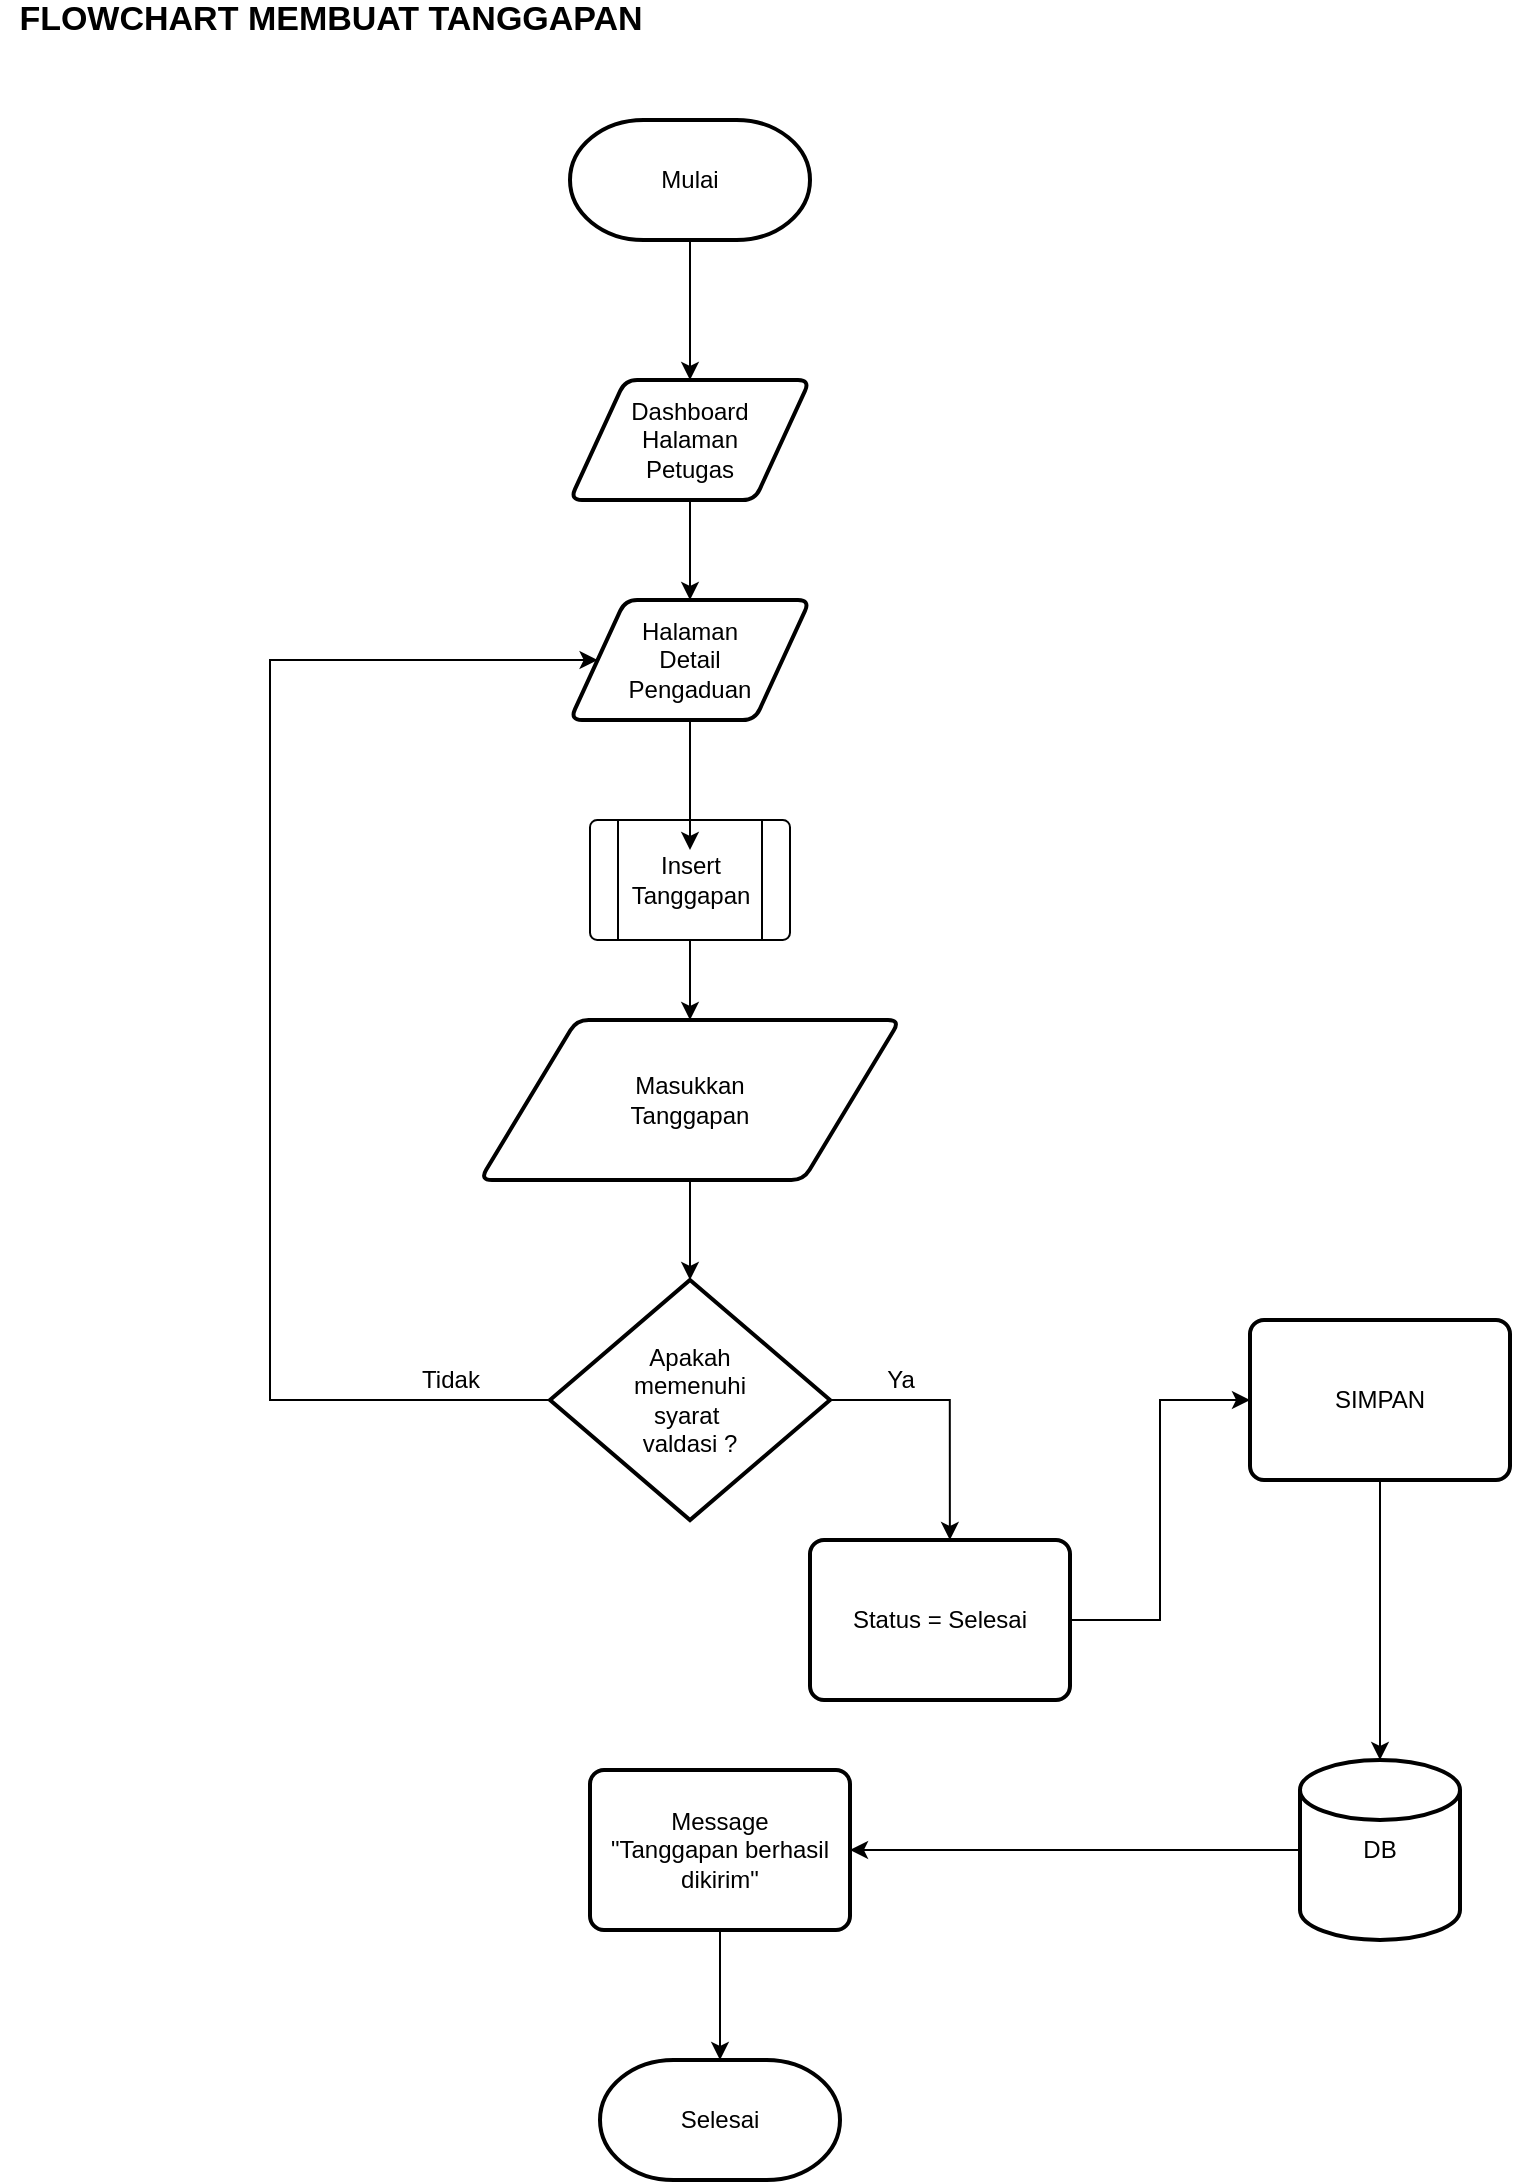 <mxfile version="12.9.10" type="device"><diagram id="C5RBs43oDa-KdzZeNtuy" name="Page-1"><mxGraphModel dx="1021" dy="554" grid="1" gridSize="10" guides="1" tooltips="1" connect="1" arrows="1" fold="1" page="1" pageScale="1" pageWidth="827" pageHeight="1169" math="0" shadow="0"><root><mxCell id="WIyWlLk6GJQsqaUBKTNV-0"/><mxCell id="WIyWlLk6GJQsqaUBKTNV-1" parent="WIyWlLk6GJQsqaUBKTNV-0"/><mxCell id="OCHDClbWpU-l9dmNrM_P-1" value="&lt;font style=&quot;font-size: 17px&quot;&gt;FLOWCHART MEMBUAT TANGGAPAN&lt;/font&gt;" style="text;html=1;align=center;verticalAlign=middle;resizable=0;points=[];autosize=1;strokeWidth=1;fontStyle=1" parent="WIyWlLk6GJQsqaUBKTNV-1" vertex="1"><mxGeometry x="55" y="60" width="330" height="20" as="geometry"/></mxCell><mxCell id="SUGRmFx32mv6AX5TPoFI-1" value="" style="edgeStyle=orthogonalEdgeStyle;rounded=0;orthogonalLoop=1;jettySize=auto;html=1;" edge="1" parent="WIyWlLk6GJQsqaUBKTNV-1" source="OCHDClbWpU-l9dmNrM_P-4" target="SUGRmFx32mv6AX5TPoFI-0"><mxGeometry relative="1" as="geometry"/></mxCell><mxCell id="OCHDClbWpU-l9dmNrM_P-4" value="Dashboard&lt;br&gt;Halaman&lt;br&gt;Petugas" style="shape=parallelogram;html=1;strokeWidth=2;perimeter=parallelogramPerimeter;whiteSpace=wrap;rounded=1;arcSize=12;size=0.23;align=center;" parent="WIyWlLk6GJQsqaUBKTNV-1" vertex="1"><mxGeometry x="340" y="250" width="120" height="60" as="geometry"/></mxCell><mxCell id="OCHDClbWpU-l9dmNrM_P-6" value="" style="edgeStyle=orthogonalEdgeStyle;rounded=0;orthogonalLoop=1;jettySize=auto;html=1;align=center;" parent="WIyWlLk6GJQsqaUBKTNV-1" source="OCHDClbWpU-l9dmNrM_P-5" target="OCHDClbWpU-l9dmNrM_P-4" edge="1"><mxGeometry relative="1" as="geometry"><Array as="points"><mxPoint x="400" y="230"/><mxPoint x="400" y="230"/></Array></mxGeometry></mxCell><mxCell id="OCHDClbWpU-l9dmNrM_P-5" value="Mulai" style="strokeWidth=2;html=1;shape=mxgraph.flowchart.terminator;whiteSpace=wrap;align=center;" parent="WIyWlLk6GJQsqaUBKTNV-1" vertex="1"><mxGeometry x="340" y="120" width="120" height="60" as="geometry"/></mxCell><mxCell id="OCHDClbWpU-l9dmNrM_P-12" value="" style="edgeStyle=orthogonalEdgeStyle;rounded=0;orthogonalLoop=1;jettySize=auto;html=1;align=center;" parent="WIyWlLk6GJQsqaUBKTNV-1" source="OCHDClbWpU-l9dmNrM_P-9" target="OCHDClbWpU-l9dmNrM_P-11" edge="1"><mxGeometry relative="1" as="geometry"/></mxCell><mxCell id="OCHDClbWpU-l9dmNrM_P-9" value="Masukkan&lt;br&gt;Tanggapan" style="shape=parallelogram;html=1;strokeWidth=2;perimeter=parallelogramPerimeter;whiteSpace=wrap;rounded=1;arcSize=12;size=0.23;align=center;" parent="WIyWlLk6GJQsqaUBKTNV-1" vertex="1"><mxGeometry x="295" y="570" width="210" height="80" as="geometry"/></mxCell><mxCell id="OCHDClbWpU-l9dmNrM_P-14" value="" style="edgeStyle=orthogonalEdgeStyle;rounded=0;orthogonalLoop=1;jettySize=auto;html=1;" parent="WIyWlLk6GJQsqaUBKTNV-1" source="OCHDClbWpU-l9dmNrM_P-11" target="SUGRmFx32mv6AX5TPoFI-0" edge="1"><mxGeometry relative="1" as="geometry"><mxPoint x="320" y="400" as="targetPoint"/><Array as="points"><mxPoint x="190" y="760"/><mxPoint x="190" y="390"/></Array></mxGeometry></mxCell><mxCell id="SUGRmFx32mv6AX5TPoFI-6" value="" style="edgeStyle=orthogonalEdgeStyle;rounded=0;orthogonalLoop=1;jettySize=auto;html=1;entryX=0.538;entryY=0;entryDx=0;entryDy=0;entryPerimeter=0;" edge="1" parent="WIyWlLk6GJQsqaUBKTNV-1" source="OCHDClbWpU-l9dmNrM_P-11" target="SUGRmFx32mv6AX5TPoFI-4"><mxGeometry relative="1" as="geometry"><mxPoint x="530" y="820" as="targetPoint"/><Array as="points"><mxPoint x="530" y="760"/></Array></mxGeometry></mxCell><mxCell id="OCHDClbWpU-l9dmNrM_P-11" value="Apakah&lt;br&gt;memenuhi&lt;br&gt;syarat&amp;nbsp;&lt;br&gt;valdasi ?" style="strokeWidth=2;html=1;shape=mxgraph.flowchart.decision;whiteSpace=wrap;align=center;" parent="WIyWlLk6GJQsqaUBKTNV-1" vertex="1"><mxGeometry x="330" y="700" width="140" height="120" as="geometry"/></mxCell><mxCell id="OCHDClbWpU-l9dmNrM_P-17" value="Tidak" style="text;html=1;align=center;verticalAlign=middle;resizable=0;points=[];autosize=1;" parent="WIyWlLk6GJQsqaUBKTNV-1" vertex="1"><mxGeometry x="260" y="740" width="40" height="20" as="geometry"/></mxCell><mxCell id="OCHDClbWpU-l9dmNrM_P-22" value="" style="edgeStyle=orthogonalEdgeStyle;rounded=0;orthogonalLoop=1;jettySize=auto;html=1;align=center;" parent="WIyWlLk6GJQsqaUBKTNV-1" source="OCHDClbWpU-l9dmNrM_P-18" target="OCHDClbWpU-l9dmNrM_P-9" edge="1"><mxGeometry relative="1" as="geometry"/></mxCell><mxCell id="OCHDClbWpU-l9dmNrM_P-18" value="" style="verticalLabelPosition=bottom;verticalAlign=top;html=1;shape=process;whiteSpace=wrap;rounded=1;size=0.14;arcSize=6;strokeWidth=1;align=center;" parent="WIyWlLk6GJQsqaUBKTNV-1" vertex="1"><mxGeometry x="350" y="470" width="100" height="60" as="geometry"/></mxCell><mxCell id="OCHDClbWpU-l9dmNrM_P-23" value="Insert &lt;br&gt;Tanggapan" style="text;html=1;align=center;verticalAlign=middle;resizable=0;points=[];autosize=1;" parent="WIyWlLk6GJQsqaUBKTNV-1" vertex="1"><mxGeometry x="365" y="485" width="70" height="30" as="geometry"/></mxCell><mxCell id="OCHDClbWpU-l9dmNrM_P-26" value="" style="edgeStyle=orthogonalEdgeStyle;rounded=0;orthogonalLoop=1;jettySize=auto;html=1;align=center;" parent="WIyWlLk6GJQsqaUBKTNV-1" source="OCHDClbWpU-l9dmNrM_P-24" target="OCHDClbWpU-l9dmNrM_P-25" edge="1"><mxGeometry relative="1" as="geometry"/></mxCell><mxCell id="OCHDClbWpU-l9dmNrM_P-24" value="SIMPAN" style="rounded=1;whiteSpace=wrap;html=1;absoluteArcSize=1;arcSize=14;strokeWidth=2;align=center;" parent="WIyWlLk6GJQsqaUBKTNV-1" vertex="1"><mxGeometry x="680" y="720" width="130" height="80" as="geometry"/></mxCell><mxCell id="OCHDClbWpU-l9dmNrM_P-28" value="" style="edgeStyle=orthogonalEdgeStyle;rounded=0;orthogonalLoop=1;jettySize=auto;html=1;align=center;" parent="WIyWlLk6GJQsqaUBKTNV-1" source="OCHDClbWpU-l9dmNrM_P-25" target="OCHDClbWpU-l9dmNrM_P-27" edge="1"><mxGeometry relative="1" as="geometry"/></mxCell><mxCell id="OCHDClbWpU-l9dmNrM_P-25" value="DB" style="strokeWidth=2;html=1;shape=mxgraph.flowchart.database;whiteSpace=wrap;align=center;" parent="WIyWlLk6GJQsqaUBKTNV-1" vertex="1"><mxGeometry x="705" y="940" width="80" height="90" as="geometry"/></mxCell><mxCell id="OCHDClbWpU-l9dmNrM_P-30" value="" style="edgeStyle=orthogonalEdgeStyle;rounded=0;orthogonalLoop=1;jettySize=auto;html=1;align=center;" parent="WIyWlLk6GJQsqaUBKTNV-1" source="OCHDClbWpU-l9dmNrM_P-27" target="OCHDClbWpU-l9dmNrM_P-29" edge="1"><mxGeometry relative="1" as="geometry"/></mxCell><mxCell id="OCHDClbWpU-l9dmNrM_P-27" value="Message&lt;br&gt;&quot;Tanggapan berhasil&lt;br&gt;dikirim&quot;" style="rounded=1;whiteSpace=wrap;html=1;absoluteArcSize=1;arcSize=14;strokeWidth=2;align=center;" parent="WIyWlLk6GJQsqaUBKTNV-1" vertex="1"><mxGeometry x="350" y="945" width="130" height="80" as="geometry"/></mxCell><mxCell id="OCHDClbWpU-l9dmNrM_P-29" value="Selesai" style="strokeWidth=2;html=1;shape=mxgraph.flowchart.terminator;whiteSpace=wrap;align=center;" parent="WIyWlLk6GJQsqaUBKTNV-1" vertex="1"><mxGeometry x="355" y="1090" width="120" height="60" as="geometry"/></mxCell><mxCell id="OCHDClbWpU-l9dmNrM_P-31" value="Ya" style="text;html=1;align=center;verticalAlign=middle;resizable=0;points=[];autosize=1;" parent="WIyWlLk6GJQsqaUBKTNV-1" vertex="1"><mxGeometry x="490" y="740" width="30" height="20" as="geometry"/></mxCell><mxCell id="SUGRmFx32mv6AX5TPoFI-2" value="" style="edgeStyle=orthogonalEdgeStyle;rounded=0;orthogonalLoop=1;jettySize=auto;html=1;" edge="1" parent="WIyWlLk6GJQsqaUBKTNV-1" source="SUGRmFx32mv6AX5TPoFI-0" target="OCHDClbWpU-l9dmNrM_P-23"><mxGeometry relative="1" as="geometry"/></mxCell><mxCell id="SUGRmFx32mv6AX5TPoFI-0" value="Halaman&lt;br&gt;Detail&lt;br&gt;Pengaduan" style="shape=parallelogram;html=1;strokeWidth=2;perimeter=parallelogramPerimeter;whiteSpace=wrap;rounded=1;arcSize=12;size=0.23;align=center;" vertex="1" parent="WIyWlLk6GJQsqaUBKTNV-1"><mxGeometry x="340" y="360" width="120" height="60" as="geometry"/></mxCell><mxCell id="SUGRmFx32mv6AX5TPoFI-8" value="" style="edgeStyle=orthogonalEdgeStyle;rounded=0;orthogonalLoop=1;jettySize=auto;html=1;entryX=0;entryY=0.5;entryDx=0;entryDy=0;" edge="1" parent="WIyWlLk6GJQsqaUBKTNV-1" source="SUGRmFx32mv6AX5TPoFI-4" target="OCHDClbWpU-l9dmNrM_P-24"><mxGeometry relative="1" as="geometry"><mxPoint x="640" y="750" as="targetPoint"/></mxGeometry></mxCell><mxCell id="SUGRmFx32mv6AX5TPoFI-4" value="Status = Selesai" style="rounded=1;whiteSpace=wrap;html=1;absoluteArcSize=1;arcSize=14;strokeWidth=2;align=center;" vertex="1" parent="WIyWlLk6GJQsqaUBKTNV-1"><mxGeometry x="460" y="830" width="130" height="80" as="geometry"/></mxCell></root></mxGraphModel></diagram></mxfile>